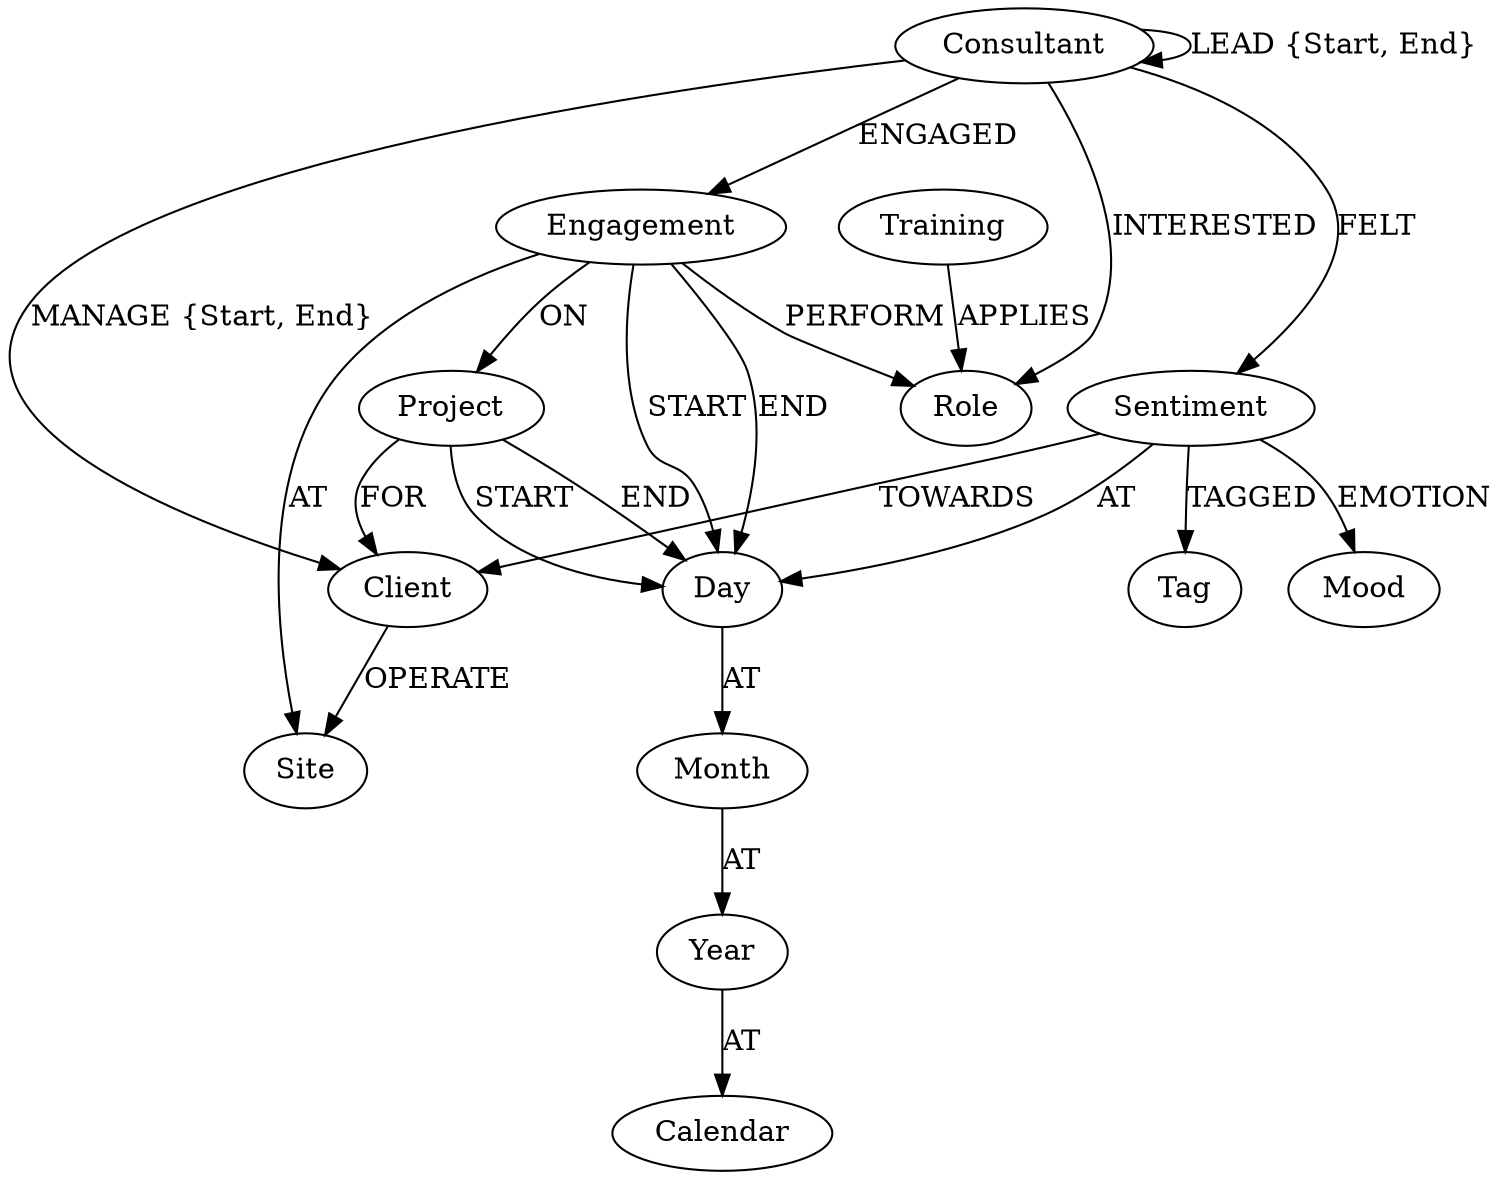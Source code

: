digraph {
	Consultant -> Consultant [label="LEAD {Start, End}"]	
	Consultant -> Engagement [label="ENGAGED"];
	Engagement -> Project [label="ON"];
	Engagement -> Site [label="AT"];
	Project -> Client [label="FOR"];
	Consultant -> Client [label="MANAGE {Start, End}"]	
	Client -> Site [label="OPERATE"];
	Consultant -> Role [label="INTERESTED"]	
	Engagement -> Role [label="PERFORM"]	
	Training -> Role [label="APPLIES"]	
	Consultant -> Sentiment [label="FELT"];
	Sentiment -> Client [label="TOWARDS"];
	Sentiment -> Mood [label="EMOTION"];
	Sentiment -> Tag [label="TAGGED"];
	Sentiment -> Day [label="AT"];
	Day -> Month [label="AT"];
	Month -> Year [label="AT"];
	Year -> Calendar [label="AT"];	
	Engagement -> Day [label="START"];
	Engagement -> Day [label="END"];
	Project -> Day [label="START"];
	Project -> Day [label="END"];
}